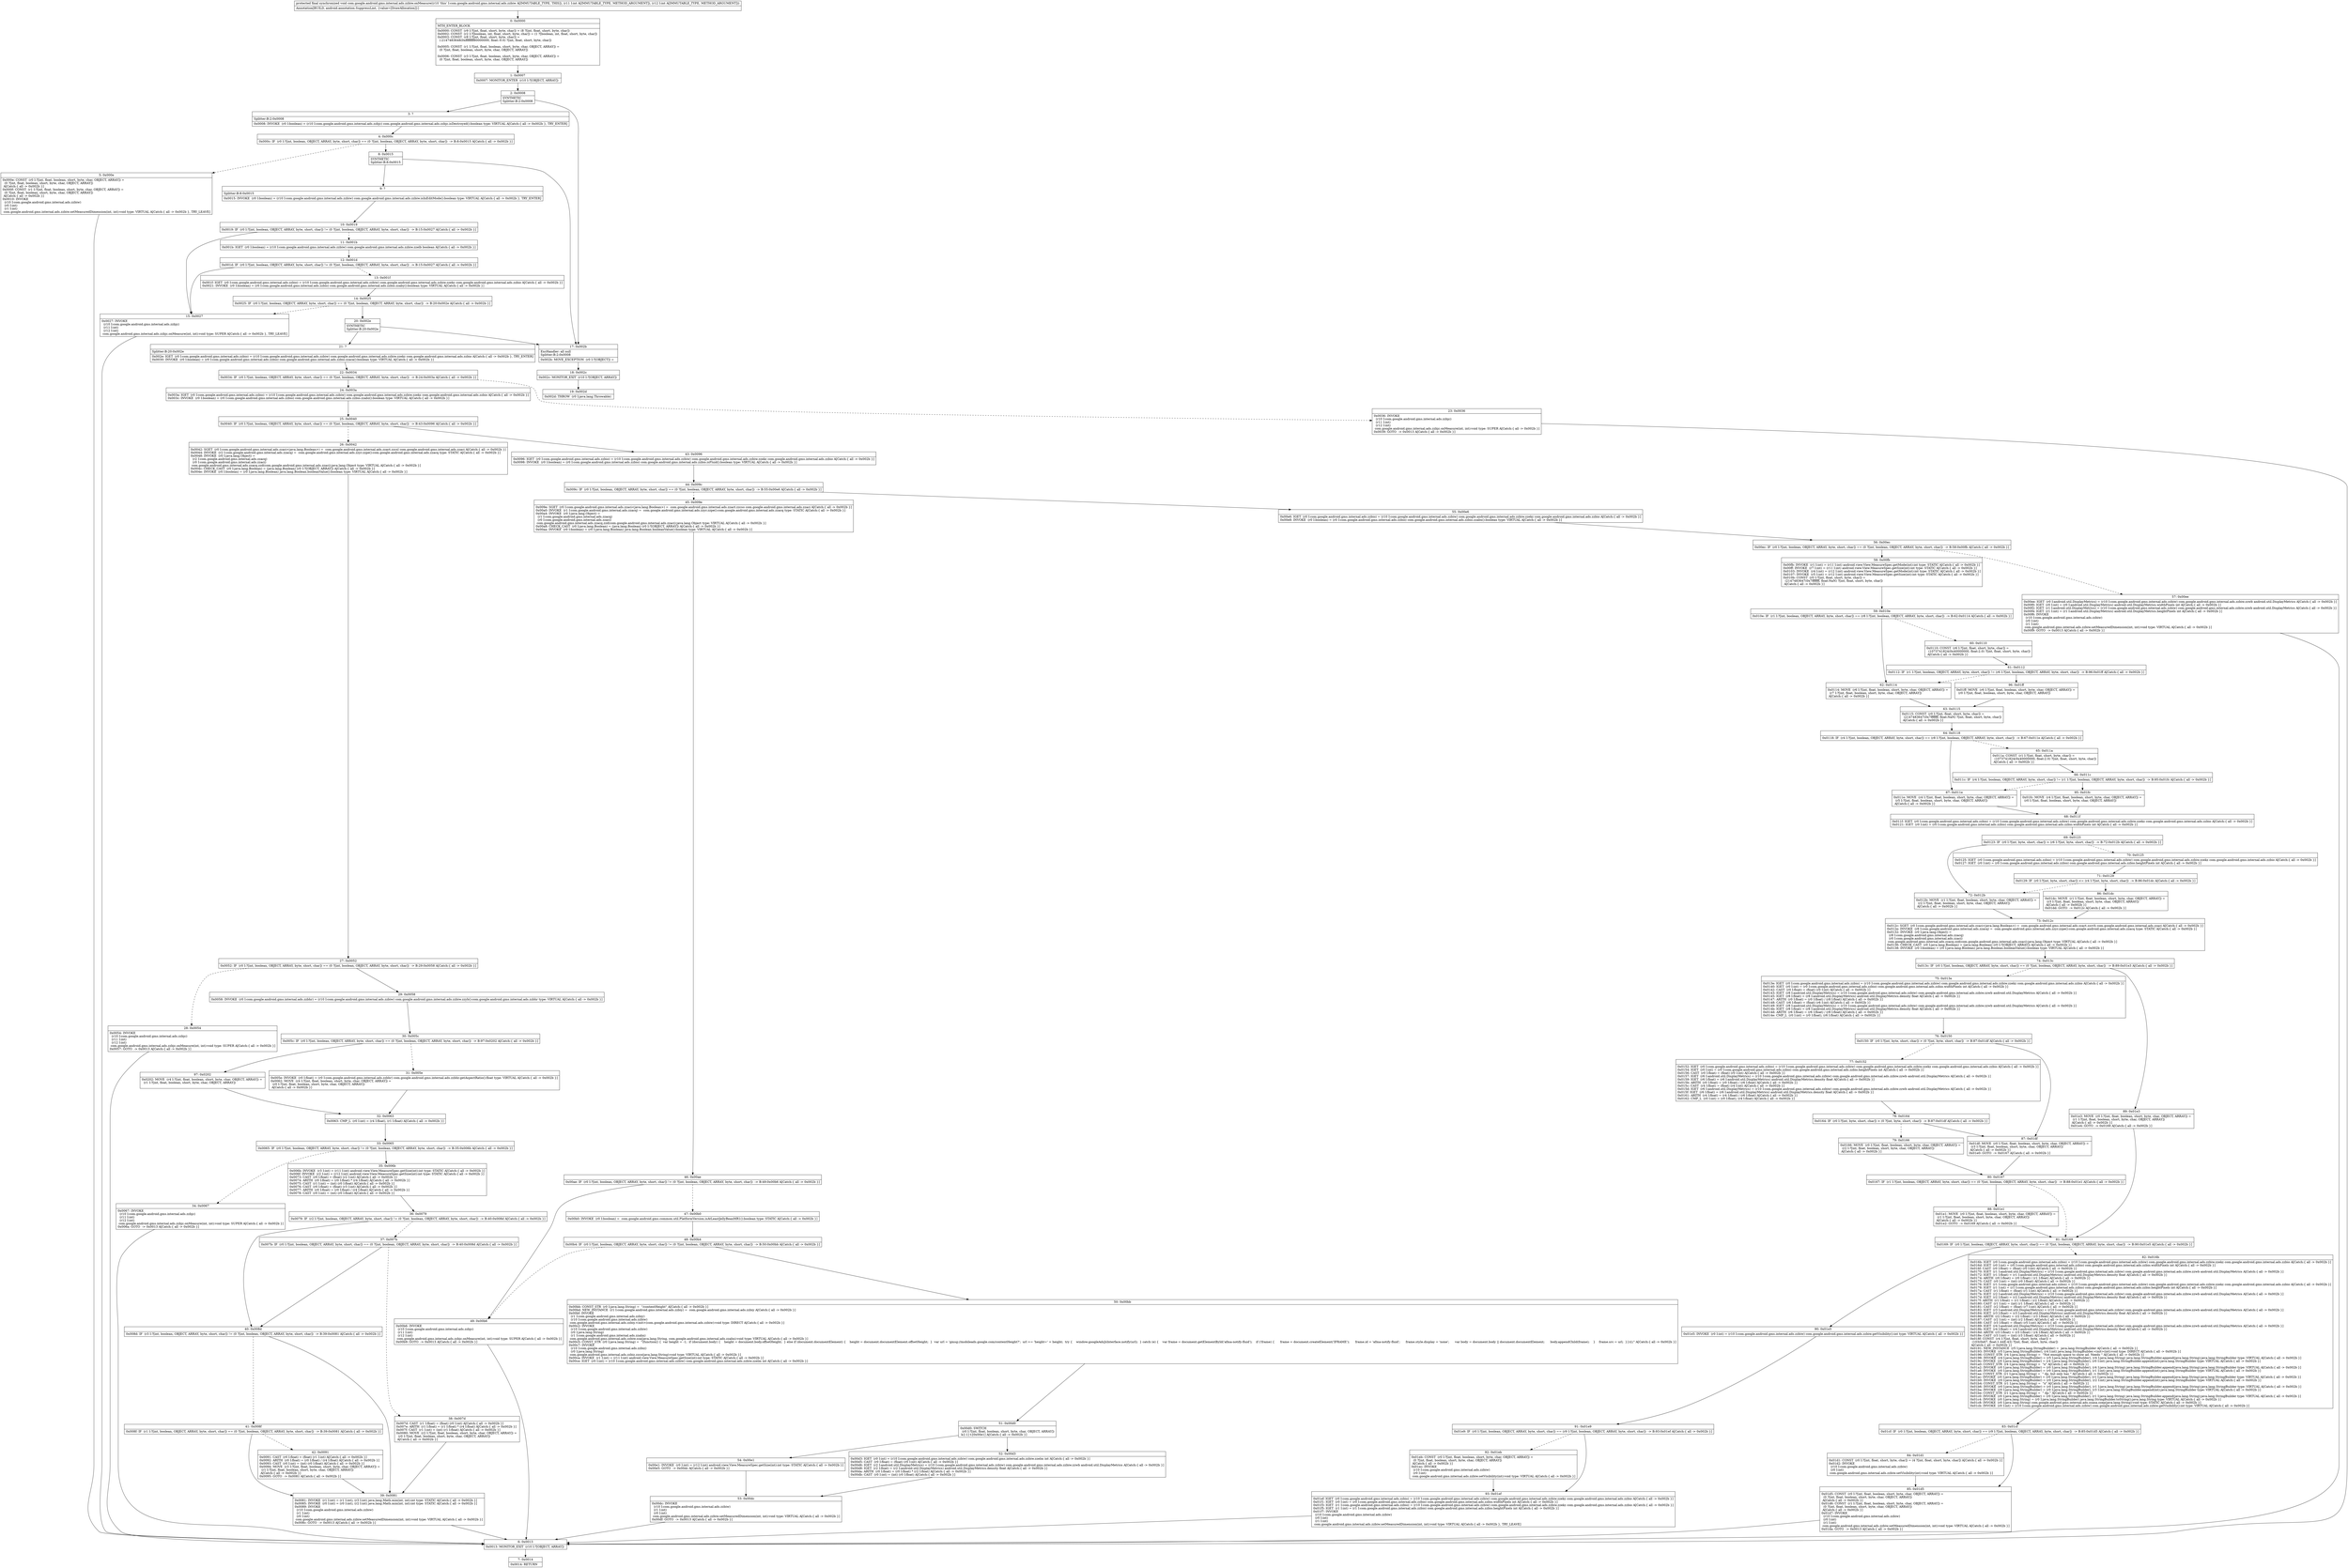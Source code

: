 digraph "CFG forcom.google.android.gms.internal.ads.zzbiw.onMeasure(II)V" {
Node_0 [shape=record,label="{0\:\ 0x0000|MTH_ENTER_BLOCK\l|0x0000: CONST  (r9 I:?[int, float, short, byte, char]) = (8 ?[int, float, short, byte, char]) \l0x0002: CONST  (r2 I:?[boolean, int, float, short, byte, char]) = (1 ?[boolean, int, float, short, byte, char]) \l0x0003: CONST  (r8 I:?[int, float, short, byte, char]) = \l  (\-2147483648(0xffffffff80000000, float:\-0.0) ?[int, float, short, byte, char])\l \l0x0005: CONST  (r1 I:?[int, float, boolean, short, byte, char, OBJECT, ARRAY]) = \l  (0 ?[int, float, boolean, short, byte, char, OBJECT, ARRAY])\l \l0x0006: CONST  (r3 I:?[int, float, boolean, short, byte, char, OBJECT, ARRAY]) = \l  (0 ?[int, float, boolean, short, byte, char, OBJECT, ARRAY])\l \l}"];
Node_1 [shape=record,label="{1\:\ 0x0007|0x0007: MONITOR_ENTER  (r10 I:?[OBJECT, ARRAY]) \l}"];
Node_2 [shape=record,label="{2\:\ 0x0008|SYNTHETIC\lSplitter:B:2:0x0008\l}"];
Node_3 [shape=record,label="{3\:\ ?|Splitter:B:2:0x0008\l|0x0008: INVOKE  (r0 I:boolean) = (r10 I:com.google.android.gms.internal.ads.zzbjc) com.google.android.gms.internal.ads.zzbjc.isDestroyed():boolean type: VIRTUAL A[Catch:\{ all \-\> 0x002b \}, TRY_ENTER]\l}"];
Node_4 [shape=record,label="{4\:\ 0x000c|0x000c: IF  (r0 I:?[int, boolean, OBJECT, ARRAY, byte, short, char]) == (0 ?[int, boolean, OBJECT, ARRAY, byte, short, char])  \-\> B:8:0x0015 A[Catch:\{ all \-\> 0x002b \}]\l}"];
Node_5 [shape=record,label="{5\:\ 0x000e|0x000e: CONST  (r0 I:?[int, float, boolean, short, byte, char, OBJECT, ARRAY]) = \l  (0 ?[int, float, boolean, short, byte, char, OBJECT, ARRAY])\l A[Catch:\{ all \-\> 0x002b \}]\l0x000f: CONST  (r1 I:?[int, float, boolean, short, byte, char, OBJECT, ARRAY]) = \l  (0 ?[int, float, boolean, short, byte, char, OBJECT, ARRAY])\l A[Catch:\{ all \-\> 0x002b \}]\l0x0010: INVOKE  \l  (r10 I:com.google.android.gms.internal.ads.zzbiw)\l  (r0 I:int)\l  (r1 I:int)\l com.google.android.gms.internal.ads.zzbiw.setMeasuredDimension(int, int):void type: VIRTUAL A[Catch:\{ all \-\> 0x002b \}, TRY_LEAVE]\l}"];
Node_6 [shape=record,label="{6\:\ 0x0013|0x0013: MONITOR_EXIT  (r10 I:?[OBJECT, ARRAY]) \l}"];
Node_7 [shape=record,label="{7\:\ 0x0014|0x0014: RETURN   \l}"];
Node_8 [shape=record,label="{8\:\ 0x0015|SYNTHETIC\lSplitter:B:8:0x0015\l}"];
Node_9 [shape=record,label="{9\:\ ?|Splitter:B:8:0x0015\l|0x0015: INVOKE  (r0 I:boolean) = (r10 I:com.google.android.gms.internal.ads.zzbiw) com.google.android.gms.internal.ads.zzbiw.isInEditMode():boolean type: VIRTUAL A[Catch:\{ all \-\> 0x002b \}, TRY_ENTER]\l}"];
Node_10 [shape=record,label="{10\:\ 0x0019|0x0019: IF  (r0 I:?[int, boolean, OBJECT, ARRAY, byte, short, char]) != (0 ?[int, boolean, OBJECT, ARRAY, byte, short, char])  \-\> B:15:0x0027 A[Catch:\{ all \-\> 0x002b \}]\l}"];
Node_11 [shape=record,label="{11\:\ 0x001b|0x001b: IGET  (r0 I:boolean) = (r10 I:com.google.android.gms.internal.ads.zzbiw) com.google.android.gms.internal.ads.zzbiw.zzelb boolean A[Catch:\{ all \-\> 0x002b \}]\l}"];
Node_12 [shape=record,label="{12\:\ 0x001d|0x001d: IF  (r0 I:?[int, boolean, OBJECT, ARRAY, byte, short, char]) != (0 ?[int, boolean, OBJECT, ARRAY, byte, short, char])  \-\> B:15:0x0027 A[Catch:\{ all \-\> 0x002b \}]\l}"];
Node_13 [shape=record,label="{13\:\ 0x001f|0x001f: IGET  (r0 I:com.google.android.gms.internal.ads.zzbio) = (r10 I:com.google.android.gms.internal.ads.zzbiw) com.google.android.gms.internal.ads.zzbiw.zzekz com.google.android.gms.internal.ads.zzbio A[Catch:\{ all \-\> 0x002b \}]\l0x0021: INVOKE  (r0 I:boolean) = (r0 I:com.google.android.gms.internal.ads.zzbio) com.google.android.gms.internal.ads.zzbio.zzaby():boolean type: VIRTUAL A[Catch:\{ all \-\> 0x002b \}]\l}"];
Node_14 [shape=record,label="{14\:\ 0x0025|0x0025: IF  (r0 I:?[int, boolean, OBJECT, ARRAY, byte, short, char]) == (0 ?[int, boolean, OBJECT, ARRAY, byte, short, char])  \-\> B:20:0x002e A[Catch:\{ all \-\> 0x002b \}]\l}"];
Node_15 [shape=record,label="{15\:\ 0x0027|0x0027: INVOKE  \l  (r10 I:com.google.android.gms.internal.ads.zzbjc)\l  (r11 I:int)\l  (r12 I:int)\l com.google.android.gms.internal.ads.zzbjc.onMeasure(int, int):void type: SUPER A[Catch:\{ all \-\> 0x002b \}, TRY_LEAVE]\l}"];
Node_17 [shape=record,label="{17\:\ 0x002b|ExcHandler: all null\lSplitter:B:2:0x0008\l|0x002b: MOVE_EXCEPTION  (r0 I:?[OBJECT]) =  \l}"];
Node_18 [shape=record,label="{18\:\ 0x002c|0x002c: MONITOR_EXIT  (r10 I:?[OBJECT, ARRAY]) \l}"];
Node_19 [shape=record,label="{19\:\ 0x002d|0x002d: THROW  (r0 I:java.lang.Throwable) \l}"];
Node_20 [shape=record,label="{20\:\ 0x002e|SYNTHETIC\lSplitter:B:20:0x002e\l}"];
Node_21 [shape=record,label="{21\:\ ?|Splitter:B:20:0x002e\l|0x002e: IGET  (r0 I:com.google.android.gms.internal.ads.zzbio) = (r10 I:com.google.android.gms.internal.ads.zzbiw) com.google.android.gms.internal.ads.zzbiw.zzekz com.google.android.gms.internal.ads.zzbio A[Catch:\{ all \-\> 0x002b \}, TRY_ENTER]\l0x0030: INVOKE  (r0 I:boolean) = (r0 I:com.google.android.gms.internal.ads.zzbio) com.google.android.gms.internal.ads.zzbio.zzaca():boolean type: VIRTUAL A[Catch:\{ all \-\> 0x002b \}]\l}"];
Node_22 [shape=record,label="{22\:\ 0x0034|0x0034: IF  (r0 I:?[int, boolean, OBJECT, ARRAY, byte, short, char]) == (0 ?[int, boolean, OBJECT, ARRAY, byte, short, char])  \-\> B:24:0x003a A[Catch:\{ all \-\> 0x002b \}]\l}"];
Node_23 [shape=record,label="{23\:\ 0x0036|0x0036: INVOKE  \l  (r10 I:com.google.android.gms.internal.ads.zzbjc)\l  (r11 I:int)\l  (r12 I:int)\l com.google.android.gms.internal.ads.zzbjc.onMeasure(int, int):void type: SUPER A[Catch:\{ all \-\> 0x002b \}]\l0x0039: GOTO  \-\> 0x0013 A[Catch:\{ all \-\> 0x002b \}]\l}"];
Node_24 [shape=record,label="{24\:\ 0x003a|0x003a: IGET  (r0 I:com.google.android.gms.internal.ads.zzbio) = (r10 I:com.google.android.gms.internal.ads.zzbiw) com.google.android.gms.internal.ads.zzbiw.zzekz com.google.android.gms.internal.ads.zzbio A[Catch:\{ all \-\> 0x002b \}]\l0x003c: INVOKE  (r0 I:boolean) = (r0 I:com.google.android.gms.internal.ads.zzbio) com.google.android.gms.internal.ads.zzbio.zzabz():boolean type: VIRTUAL A[Catch:\{ all \-\> 0x002b \}]\l}"];
Node_25 [shape=record,label="{25\:\ 0x0040|0x0040: IF  (r0 I:?[int, boolean, OBJECT, ARRAY, byte, short, char]) == (0 ?[int, boolean, OBJECT, ARRAY, byte, short, char])  \-\> B:43:0x0096 A[Catch:\{ all \-\> 0x002b \}]\l}"];
Node_26 [shape=record,label="{26\:\ 0x0042|0x0042: SGET  (r0 I:com.google.android.gms.internal.ads.zzaci\<java.lang.Boolean\>) =  com.google.android.gms.internal.ads.zzact.zzcsl com.google.android.gms.internal.ads.zzaci A[Catch:\{ all \-\> 0x002b \}]\l0x0044: INVOKE  (r2 I:com.google.android.gms.internal.ads.zzacq) =  com.google.android.gms.internal.ads.zzyr.zzpe():com.google.android.gms.internal.ads.zzacq type: STATIC A[Catch:\{ all \-\> 0x002b \}]\l0x0048: INVOKE  (r0 I:java.lang.Object) = \l  (r2 I:com.google.android.gms.internal.ads.zzacq)\l  (r0 I:com.google.android.gms.internal.ads.zzaci)\l com.google.android.gms.internal.ads.zzacq.zzd(com.google.android.gms.internal.ads.zzaci):java.lang.Object type: VIRTUAL A[Catch:\{ all \-\> 0x002b \}]\l0x004c: CHECK_CAST  (r0 I:java.lang.Boolean) = (java.lang.Boolean) (r0 I:?[OBJECT, ARRAY]) A[Catch:\{ all \-\> 0x002b \}]\l0x004e: INVOKE  (r0 I:boolean) = (r0 I:java.lang.Boolean) java.lang.Boolean.booleanValue():boolean type: VIRTUAL A[Catch:\{ all \-\> 0x002b \}]\l}"];
Node_27 [shape=record,label="{27\:\ 0x0052|0x0052: IF  (r0 I:?[int, boolean, OBJECT, ARRAY, byte, short, char]) == (0 ?[int, boolean, OBJECT, ARRAY, byte, short, char])  \-\> B:29:0x0058 A[Catch:\{ all \-\> 0x002b \}]\l}"];
Node_28 [shape=record,label="{28\:\ 0x0054|0x0054: INVOKE  \l  (r10 I:com.google.android.gms.internal.ads.zzbjc)\l  (r11 I:int)\l  (r12 I:int)\l com.google.android.gms.internal.ads.zzbjc.onMeasure(int, int):void type: SUPER A[Catch:\{ all \-\> 0x002b \}]\l0x0057: GOTO  \-\> 0x0013 A[Catch:\{ all \-\> 0x002b \}]\l}"];
Node_29 [shape=record,label="{29\:\ 0x0058|0x0058: INVOKE  (r0 I:com.google.android.gms.internal.ads.zzbhr) = (r10 I:com.google.android.gms.internal.ads.zzbiw) com.google.android.gms.internal.ads.zzbiw.zzyb():com.google.android.gms.internal.ads.zzbhr type: VIRTUAL A[Catch:\{ all \-\> 0x002b \}]\l}"];
Node_30 [shape=record,label="{30\:\ 0x005c|0x005c: IF  (r0 I:?[int, boolean, OBJECT, ARRAY, byte, short, char]) == (0 ?[int, boolean, OBJECT, ARRAY, byte, short, char])  \-\> B:97:0x0202 A[Catch:\{ all \-\> 0x002b \}]\l}"];
Node_31 [shape=record,label="{31\:\ 0x005e|0x005e: INVOKE  (r0 I:float) = (r0 I:com.google.android.gms.internal.ads.zzbhr) com.google.android.gms.internal.ads.zzbhr.getAspectRatio():float type: VIRTUAL A[Catch:\{ all \-\> 0x002b \}]\l0x0062: MOVE  (r4 I:?[int, float, boolean, short, byte, char, OBJECT, ARRAY]) = \l  (r0 I:?[int, float, boolean, short, byte, char, OBJECT, ARRAY])\l A[Catch:\{ all \-\> 0x002b \}]\l}"];
Node_32 [shape=record,label="{32\:\ 0x0063|0x0063: CMP_L  (r0 I:int) = (r4 I:float), (r1 I:float) A[Catch:\{ all \-\> 0x002b \}]\l}"];
Node_33 [shape=record,label="{33\:\ 0x0065|0x0065: IF  (r0 I:?[int, boolean, OBJECT, ARRAY, byte, short, char]) != (0 ?[int, boolean, OBJECT, ARRAY, byte, short, char])  \-\> B:35:0x006b A[Catch:\{ all \-\> 0x002b \}]\l}"];
Node_34 [shape=record,label="{34\:\ 0x0067|0x0067: INVOKE  \l  (r10 I:com.google.android.gms.internal.ads.zzbjc)\l  (r11 I:int)\l  (r12 I:int)\l com.google.android.gms.internal.ads.zzbjc.onMeasure(int, int):void type: SUPER A[Catch:\{ all \-\> 0x002b \}]\l0x006a: GOTO  \-\> 0x0013 A[Catch:\{ all \-\> 0x002b \}]\l}"];
Node_35 [shape=record,label="{35\:\ 0x006b|0x006b: INVOKE  (r3 I:int) = (r11 I:int) android.view.View.MeasureSpec.getSize(int):int type: STATIC A[Catch:\{ all \-\> 0x002b \}]\l0x006f: INVOKE  (r2 I:int) = (r12 I:int) android.view.View.MeasureSpec.getSize(int):int type: STATIC A[Catch:\{ all \-\> 0x002b \}]\l0x0073: CAST  (r0 I:float) = (float) (r2 I:int) A[Catch:\{ all \-\> 0x002b \}]\l0x0074: ARITH  (r0 I:float) = (r0 I:float) * (r4 I:float) A[Catch:\{ all \-\> 0x002b \}]\l0x0075: CAST  (r1 I:int) = (int) (r0 I:float) A[Catch:\{ all \-\> 0x002b \}]\l0x0076: CAST  (r0 I:float) = (float) (r3 I:int) A[Catch:\{ all \-\> 0x002b \}]\l0x0077: ARITH  (r0 I:float) = (r0 I:float) \/ (r4 I:float) A[Catch:\{ all \-\> 0x002b \}]\l0x0078: CAST  (r0 I:int) = (int) (r0 I:float) A[Catch:\{ all \-\> 0x002b \}]\l}"];
Node_36 [shape=record,label="{36\:\ 0x0079|0x0079: IF  (r2 I:?[int, boolean, OBJECT, ARRAY, byte, short, char]) != (0 ?[int, boolean, OBJECT, ARRAY, byte, short, char])  \-\> B:40:0x008d A[Catch:\{ all \-\> 0x002b \}]\l}"];
Node_37 [shape=record,label="{37\:\ 0x007b|0x007b: IF  (r0 I:?[int, boolean, OBJECT, ARRAY, byte, short, char]) == (0 ?[int, boolean, OBJECT, ARRAY, byte, short, char])  \-\> B:40:0x008d A[Catch:\{ all \-\> 0x002b \}]\l}"];
Node_38 [shape=record,label="{38\:\ 0x007d|0x007d: CAST  (r1 I:float) = (float) (r0 I:int) A[Catch:\{ all \-\> 0x002b \}]\l0x007e: ARITH  (r1 I:float) = (r1 I:float) * (r4 I:float) A[Catch:\{ all \-\> 0x002b \}]\l0x007f: CAST  (r1 I:int) = (int) (r1 I:float) A[Catch:\{ all \-\> 0x002b \}]\l0x0080: MOVE  (r2 I:?[int, float, boolean, short, byte, char, OBJECT, ARRAY]) = \l  (r0 I:?[int, float, boolean, short, byte, char, OBJECT, ARRAY])\l A[Catch:\{ all \-\> 0x002b \}]\l}"];
Node_39 [shape=record,label="{39\:\ 0x0081|0x0081: INVOKE  (r1 I:int) = (r1 I:int), (r3 I:int) java.lang.Math.min(int, int):int type: STATIC A[Catch:\{ all \-\> 0x002b \}]\l0x0085: INVOKE  (r0 I:int) = (r0 I:int), (r2 I:int) java.lang.Math.min(int, int):int type: STATIC A[Catch:\{ all \-\> 0x002b \}]\l0x0089: INVOKE  \l  (r10 I:com.google.android.gms.internal.ads.zzbiw)\l  (r1 I:int)\l  (r0 I:int)\l com.google.android.gms.internal.ads.zzbiw.setMeasuredDimension(int, int):void type: VIRTUAL A[Catch:\{ all \-\> 0x002b \}]\l0x008c: GOTO  \-\> 0x0013 A[Catch:\{ all \-\> 0x002b \}]\l}"];
Node_40 [shape=record,label="{40\:\ 0x008d|0x008d: IF  (r3 I:?[int, boolean, OBJECT, ARRAY, byte, short, char]) != (0 ?[int, boolean, OBJECT, ARRAY, byte, short, char])  \-\> B:39:0x0081 A[Catch:\{ all \-\> 0x002b \}]\l}"];
Node_41 [shape=record,label="{41\:\ 0x008f|0x008f: IF  (r1 I:?[int, boolean, OBJECT, ARRAY, byte, short, char]) == (0 ?[int, boolean, OBJECT, ARRAY, byte, short, char])  \-\> B:39:0x0081 A[Catch:\{ all \-\> 0x002b \}]\l}"];
Node_42 [shape=record,label="{42\:\ 0x0091|0x0091: CAST  (r0 I:float) = (float) (r1 I:int) A[Catch:\{ all \-\> 0x002b \}]\l0x0092: ARITH  (r0 I:float) = (r0 I:float) \/ (r4 I:float) A[Catch:\{ all \-\> 0x002b \}]\l0x0093: CAST  (r0 I:int) = (int) (r0 I:float) A[Catch:\{ all \-\> 0x002b \}]\l0x0094: MOVE  (r3 I:?[int, float, boolean, short, byte, char, OBJECT, ARRAY]) = \l  (r1 I:?[int, float, boolean, short, byte, char, OBJECT, ARRAY])\l A[Catch:\{ all \-\> 0x002b \}]\l0x0095: GOTO  \-\> 0x0081 A[Catch:\{ all \-\> 0x002b \}]\l}"];
Node_43 [shape=record,label="{43\:\ 0x0096|0x0096: IGET  (r0 I:com.google.android.gms.internal.ads.zzbio) = (r10 I:com.google.android.gms.internal.ads.zzbiw) com.google.android.gms.internal.ads.zzbiw.zzekz com.google.android.gms.internal.ads.zzbio A[Catch:\{ all \-\> 0x002b \}]\l0x0098: INVOKE  (r0 I:boolean) = (r0 I:com.google.android.gms.internal.ads.zzbio) com.google.android.gms.internal.ads.zzbio.isFluid():boolean type: VIRTUAL A[Catch:\{ all \-\> 0x002b \}]\l}"];
Node_44 [shape=record,label="{44\:\ 0x009c|0x009c: IF  (r0 I:?[int, boolean, OBJECT, ARRAY, byte, short, char]) == (0 ?[int, boolean, OBJECT, ARRAY, byte, short, char])  \-\> B:55:0x00e6 A[Catch:\{ all \-\> 0x002b \}]\l}"];
Node_45 [shape=record,label="{45\:\ 0x009e|0x009e: SGET  (r0 I:com.google.android.gms.internal.ads.zzaci\<java.lang.Boolean\>) =  com.google.android.gms.internal.ads.zzact.zzcso com.google.android.gms.internal.ads.zzaci A[Catch:\{ all \-\> 0x002b \}]\l0x00a0: INVOKE  (r1 I:com.google.android.gms.internal.ads.zzacq) =  com.google.android.gms.internal.ads.zzyr.zzpe():com.google.android.gms.internal.ads.zzacq type: STATIC A[Catch:\{ all \-\> 0x002b \}]\l0x00a4: INVOKE  (r0 I:java.lang.Object) = \l  (r1 I:com.google.android.gms.internal.ads.zzacq)\l  (r0 I:com.google.android.gms.internal.ads.zzaci)\l com.google.android.gms.internal.ads.zzacq.zzd(com.google.android.gms.internal.ads.zzaci):java.lang.Object type: VIRTUAL A[Catch:\{ all \-\> 0x002b \}]\l0x00a8: CHECK_CAST  (r0 I:java.lang.Boolean) = (java.lang.Boolean) (r0 I:?[OBJECT, ARRAY]) A[Catch:\{ all \-\> 0x002b \}]\l0x00aa: INVOKE  (r0 I:boolean) = (r0 I:java.lang.Boolean) java.lang.Boolean.booleanValue():boolean type: VIRTUAL A[Catch:\{ all \-\> 0x002b \}]\l}"];
Node_46 [shape=record,label="{46\:\ 0x00ae|0x00ae: IF  (r0 I:?[int, boolean, OBJECT, ARRAY, byte, short, char]) != (0 ?[int, boolean, OBJECT, ARRAY, byte, short, char])  \-\> B:49:0x00b6 A[Catch:\{ all \-\> 0x002b \}]\l}"];
Node_47 [shape=record,label="{47\:\ 0x00b0|0x00b0: INVOKE  (r0 I:boolean) =  com.google.android.gms.common.util.PlatformVersion.isAtLeastJellyBeanMR1():boolean type: STATIC A[Catch:\{ all \-\> 0x002b \}]\l}"];
Node_48 [shape=record,label="{48\:\ 0x00b4|0x00b4: IF  (r0 I:?[int, boolean, OBJECT, ARRAY, byte, short, char]) != (0 ?[int, boolean, OBJECT, ARRAY, byte, short, char])  \-\> B:50:0x00bb A[Catch:\{ all \-\> 0x002b \}]\l}"];
Node_49 [shape=record,label="{49\:\ 0x00b6|0x00b6: INVOKE  \l  (r10 I:com.google.android.gms.internal.ads.zzbjc)\l  (r11 I:int)\l  (r12 I:int)\l com.google.android.gms.internal.ads.zzbjc.onMeasure(int, int):void type: SUPER A[Catch:\{ all \-\> 0x002b \}]\l0x00b9: GOTO  \-\> 0x0013 A[Catch:\{ all \-\> 0x002b \}]\l}"];
Node_50 [shape=record,label="{50\:\ 0x00bb|0x00bb: CONST_STR  (r0 I:java.lang.String) =  \"\/contentHeight\" A[Catch:\{ all \-\> 0x002b \}]\l0x00bd: NEW_INSTANCE  (r1 I:com.google.android.gms.internal.ads.zzbiy) =  com.google.android.gms.internal.ads.zzbiy A[Catch:\{ all \-\> 0x002b \}]\l0x00bf: INVOKE  \l  (r1 I:com.google.android.gms.internal.ads.zzbiy)\l  (r10 I:com.google.android.gms.internal.ads.zzbiw)\l com.google.android.gms.internal.ads.zzbiy.\<init\>(com.google.android.gms.internal.ads.zzbiw):void type: DIRECT A[Catch:\{ all \-\> 0x002b \}]\l0x00c2: INVOKE  \l  (r10 I:com.google.android.gms.internal.ads.zzbiw)\l  (r0 I:java.lang.String)\l  (r1 I:com.google.android.gms.internal.ads.zzahn)\l com.google.android.gms.internal.ads.zzbiw.zza(java.lang.String, com.google.android.gms.internal.ads.zzahn):void type: VIRTUAL A[Catch:\{ all \-\> 0x002b \}]\l0x00c5: CONST_STR  (r0 I:java.lang.String) =  \"(function() \{  var height = \-1;  if (document.body) \{    height = document.body.offsetHeight;  \} else if (document.documentElement) \{    height = document.documentElement.offsetHeight;  \}  var url = 'gmsg:\/\/mobileads.google.com\/contentHeight?';  url += 'height=' + height;  try \{    window.googleAdsJsInterface.notify(url);  \} catch (e) \{    var frame = document.getElementById('afma\-notify\-fluid');    if (!frame) \{      frame = document.createElement('IFRAME');      frame.id = 'afma\-notify\-fluid';      frame.style.display = 'none';      var body = document.body \|\| document.documentElement;      body.appendChild(frame);    \}    frame.src = url;  \}\})();\" A[Catch:\{ all \-\> 0x002b \}]\l0x00c7: INVOKE  \l  (r10 I:com.google.android.gms.internal.ads.zzbiz)\l  (r0 I:java.lang.String)\l com.google.android.gms.internal.ads.zzbiz.zzco(java.lang.String):void type: VIRTUAL A[Catch:\{ all \-\> 0x002b \}]\l0x00ca: INVOKE  (r1 I:int) = (r11 I:int) android.view.View.MeasureSpec.getSize(int):int type: STATIC A[Catch:\{ all \-\> 0x002b \}]\l0x00ce: IGET  (r0 I:int) = (r10 I:com.google.android.gms.internal.ads.zzbiw) com.google.android.gms.internal.ads.zzbiw.zzelm int A[Catch:\{ all \-\> 0x002b \}]\l}"];
Node_51 [shape=record,label="{51\:\ 0x00d0|0x00d0: SWITCH  \l  (r0 I:?[int, float, boolean, short, byte, char, OBJECT, ARRAY])\l k:[\-1] t:[0x00e1] A[Catch:\{ all \-\> 0x002b \}]\l}"];
Node_52 [shape=record,label="{52\:\ 0x00d3|0x00d3: IGET  (r0 I:int) = (r10 I:com.google.android.gms.internal.ads.zzbiw) com.google.android.gms.internal.ads.zzbiw.zzelm int A[Catch:\{ all \-\> 0x002b \}]\l0x00d5: CAST  (r0 I:float) = (float) (r0 I:int) A[Catch:\{ all \-\> 0x002b \}]\l0x00d6: IGET  (r2 I:android.util.DisplayMetrics) = (r10 I:com.google.android.gms.internal.ads.zzbiw) com.google.android.gms.internal.ads.zzbiw.zzwb android.util.DisplayMetrics A[Catch:\{ all \-\> 0x002b \}]\l0x00d8: IGET  (r2 I:float) = (r2 I:android.util.DisplayMetrics) android.util.DisplayMetrics.density float A[Catch:\{ all \-\> 0x002b \}]\l0x00da: ARITH  (r0 I:float) = (r0 I:float) * (r2 I:float) A[Catch:\{ all \-\> 0x002b \}]\l0x00db: CAST  (r0 I:int) = (int) (r0 I:float) A[Catch:\{ all \-\> 0x002b \}]\l}"];
Node_53 [shape=record,label="{53\:\ 0x00dc|0x00dc: INVOKE  \l  (r10 I:com.google.android.gms.internal.ads.zzbiw)\l  (r1 I:int)\l  (r0 I:int)\l com.google.android.gms.internal.ads.zzbiw.setMeasuredDimension(int, int):void type: VIRTUAL A[Catch:\{ all \-\> 0x002b \}]\l0x00df: GOTO  \-\> 0x0013 A[Catch:\{ all \-\> 0x002b \}]\l}"];
Node_54 [shape=record,label="{54\:\ 0x00e1|0x00e1: INVOKE  (r0 I:int) = (r12 I:int) android.view.View.MeasureSpec.getSize(int):int type: STATIC A[Catch:\{ all \-\> 0x002b \}]\l0x00e5: GOTO  \-\> 0x00dc A[Catch:\{ all \-\> 0x002b \}]\l}"];
Node_55 [shape=record,label="{55\:\ 0x00e6|0x00e6: IGET  (r0 I:com.google.android.gms.internal.ads.zzbio) = (r10 I:com.google.android.gms.internal.ads.zzbiw) com.google.android.gms.internal.ads.zzbiw.zzekz com.google.android.gms.internal.ads.zzbio A[Catch:\{ all \-\> 0x002b \}]\l0x00e8: INVOKE  (r0 I:boolean) = (r0 I:com.google.android.gms.internal.ads.zzbio) com.google.android.gms.internal.ads.zzbio.zzabx():boolean type: VIRTUAL A[Catch:\{ all \-\> 0x002b \}]\l}"];
Node_56 [shape=record,label="{56\:\ 0x00ec|0x00ec: IF  (r0 I:?[int, boolean, OBJECT, ARRAY, byte, short, char]) == (0 ?[int, boolean, OBJECT, ARRAY, byte, short, char])  \-\> B:58:0x00fb A[Catch:\{ all \-\> 0x002b \}]\l}"];
Node_57 [shape=record,label="{57\:\ 0x00ee|0x00ee: IGET  (r0 I:android.util.DisplayMetrics) = (r10 I:com.google.android.gms.internal.ads.zzbiw) com.google.android.gms.internal.ads.zzbiw.zzwb android.util.DisplayMetrics A[Catch:\{ all \-\> 0x002b \}]\l0x00f0: IGET  (r0 I:int) = (r0 I:android.util.DisplayMetrics) android.util.DisplayMetrics.widthPixels int A[Catch:\{ all \-\> 0x002b \}]\l0x00f2: IGET  (r1 I:android.util.DisplayMetrics) = (r10 I:com.google.android.gms.internal.ads.zzbiw) com.google.android.gms.internal.ads.zzbiw.zzwb android.util.DisplayMetrics A[Catch:\{ all \-\> 0x002b \}]\l0x00f4: IGET  (r1 I:int) = (r1 I:android.util.DisplayMetrics) android.util.DisplayMetrics.heightPixels int A[Catch:\{ all \-\> 0x002b \}]\l0x00f6: INVOKE  \l  (r10 I:com.google.android.gms.internal.ads.zzbiw)\l  (r0 I:int)\l  (r1 I:int)\l com.google.android.gms.internal.ads.zzbiw.setMeasuredDimension(int, int):void type: VIRTUAL A[Catch:\{ all \-\> 0x002b \}]\l0x00f9: GOTO  \-\> 0x0013 A[Catch:\{ all \-\> 0x002b \}]\l}"];
Node_58 [shape=record,label="{58\:\ 0x00fb|0x00fb: INVOKE  (r1 I:int) = (r11 I:int) android.view.View.MeasureSpec.getMode(int):int type: STATIC A[Catch:\{ all \-\> 0x002b \}]\l0x00ff: INVOKE  (r7 I:int) = (r11 I:int) android.view.View.MeasureSpec.getSize(int):int type: STATIC A[Catch:\{ all \-\> 0x002b \}]\l0x0103: INVOKE  (r4 I:int) = (r12 I:int) android.view.View.MeasureSpec.getMode(int):int type: STATIC A[Catch:\{ all \-\> 0x002b \}]\l0x0107: INVOKE  (r5 I:int) = (r12 I:int) android.view.View.MeasureSpec.getSize(int):int type: STATIC A[Catch:\{ all \-\> 0x002b \}]\l0x010b: CONST  (r0 I:?[int, float, short, byte, char]) = \l  (2147483647(0x7fffffff, float:NaN) ?[int, float, short, byte, char])\l A[Catch:\{ all \-\> 0x002b \}]\l}"];
Node_59 [shape=record,label="{59\:\ 0x010e|0x010e: IF  (r1 I:?[int, boolean, OBJECT, ARRAY, byte, short, char]) == (r8 I:?[int, boolean, OBJECT, ARRAY, byte, short, char])  \-\> B:62:0x0114 A[Catch:\{ all \-\> 0x002b \}]\l}"];
Node_60 [shape=record,label="{60\:\ 0x0110|0x0110: CONST  (r6 I:?[int, float, short, byte, char]) = \l  (1073741824(0x40000000, float:2.0) ?[int, float, short, byte, char])\l A[Catch:\{ all \-\> 0x002b \}]\l}"];
Node_61 [shape=record,label="{61\:\ 0x0112|0x0112: IF  (r1 I:?[int, boolean, OBJECT, ARRAY, byte, short, char]) != (r6 I:?[int, boolean, OBJECT, ARRAY, byte, short, char])  \-\> B:96:0x01ff A[Catch:\{ all \-\> 0x002b \}]\l}"];
Node_62 [shape=record,label="{62\:\ 0x0114|0x0114: MOVE  (r6 I:?[int, float, boolean, short, byte, char, OBJECT, ARRAY]) = \l  (r7 I:?[int, float, boolean, short, byte, char, OBJECT, ARRAY])\l A[Catch:\{ all \-\> 0x002b \}]\l}"];
Node_63 [shape=record,label="{63\:\ 0x0115|0x0115: CONST  (r0 I:?[int, float, short, byte, char]) = \l  (2147483647(0x7fffffff, float:NaN) ?[int, float, short, byte, char])\l A[Catch:\{ all \-\> 0x002b \}]\l}"];
Node_64 [shape=record,label="{64\:\ 0x0118|0x0118: IF  (r4 I:?[int, boolean, OBJECT, ARRAY, byte, short, char]) == (r8 I:?[int, boolean, OBJECT, ARRAY, byte, short, char])  \-\> B:67:0x011e A[Catch:\{ all \-\> 0x002b \}]\l}"];
Node_65 [shape=record,label="{65\:\ 0x011a|0x011a: CONST  (r1 I:?[int, float, short, byte, char]) = \l  (1073741824(0x40000000, float:2.0) ?[int, float, short, byte, char])\l A[Catch:\{ all \-\> 0x002b \}]\l}"];
Node_66 [shape=record,label="{66\:\ 0x011c|0x011c: IF  (r4 I:?[int, boolean, OBJECT, ARRAY, byte, short, char]) != (r1 I:?[int, boolean, OBJECT, ARRAY, byte, short, char])  \-\> B:95:0x01fc A[Catch:\{ all \-\> 0x002b \}]\l}"];
Node_67 [shape=record,label="{67\:\ 0x011e|0x011e: MOVE  (r4 I:?[int, float, boolean, short, byte, char, OBJECT, ARRAY]) = \l  (r5 I:?[int, float, boolean, short, byte, char, OBJECT, ARRAY])\l A[Catch:\{ all \-\> 0x002b \}]\l}"];
Node_68 [shape=record,label="{68\:\ 0x011f|0x011f: IGET  (r0 I:com.google.android.gms.internal.ads.zzbio) = (r10 I:com.google.android.gms.internal.ads.zzbiw) com.google.android.gms.internal.ads.zzbiw.zzekz com.google.android.gms.internal.ads.zzbio A[Catch:\{ all \-\> 0x002b \}]\l0x0121: IGET  (r0 I:int) = (r0 I:com.google.android.gms.internal.ads.zzbio) com.google.android.gms.internal.ads.zzbio.widthPixels int A[Catch:\{ all \-\> 0x002b \}]\l}"];
Node_69 [shape=record,label="{69\:\ 0x0123|0x0123: IF  (r0 I:?[int, byte, short, char]) \> (r6 I:?[int, byte, short, char])  \-\> B:72:0x012b A[Catch:\{ all \-\> 0x002b \}]\l}"];
Node_70 [shape=record,label="{70\:\ 0x0125|0x0125: IGET  (r0 I:com.google.android.gms.internal.ads.zzbio) = (r10 I:com.google.android.gms.internal.ads.zzbiw) com.google.android.gms.internal.ads.zzbiw.zzekz com.google.android.gms.internal.ads.zzbio A[Catch:\{ all \-\> 0x002b \}]\l0x0127: IGET  (r0 I:int) = (r0 I:com.google.android.gms.internal.ads.zzbio) com.google.android.gms.internal.ads.zzbio.heightPixels int A[Catch:\{ all \-\> 0x002b \}]\l}"];
Node_71 [shape=record,label="{71\:\ 0x0129|0x0129: IF  (r0 I:?[int, byte, short, char]) \<= (r4 I:?[int, byte, short, char])  \-\> B:86:0x01dc A[Catch:\{ all \-\> 0x002b \}]\l}"];
Node_72 [shape=record,label="{72\:\ 0x012b|0x012b: MOVE  (r1 I:?[int, float, boolean, short, byte, char, OBJECT, ARRAY]) = \l  (r2 I:?[int, float, boolean, short, byte, char, OBJECT, ARRAY])\l A[Catch:\{ all \-\> 0x002b \}]\l}"];
Node_73 [shape=record,label="{73\:\ 0x012c|0x012c: SGET  (r0 I:com.google.android.gms.internal.ads.zzaci\<java.lang.Boolean\>) =  com.google.android.gms.internal.ads.zzact.zzcvh com.google.android.gms.internal.ads.zzaci A[Catch:\{ all \-\> 0x002b \}]\l0x012e: INVOKE  (r8 I:com.google.android.gms.internal.ads.zzacq) =  com.google.android.gms.internal.ads.zzyr.zzpe():com.google.android.gms.internal.ads.zzacq type: STATIC A[Catch:\{ all \-\> 0x002b \}]\l0x0132: INVOKE  (r0 I:java.lang.Object) = \l  (r8 I:com.google.android.gms.internal.ads.zzacq)\l  (r0 I:com.google.android.gms.internal.ads.zzaci)\l com.google.android.gms.internal.ads.zzacq.zzd(com.google.android.gms.internal.ads.zzaci):java.lang.Object type: VIRTUAL A[Catch:\{ all \-\> 0x002b \}]\l0x0136: CHECK_CAST  (r0 I:java.lang.Boolean) = (java.lang.Boolean) (r0 I:?[OBJECT, ARRAY]) A[Catch:\{ all \-\> 0x002b \}]\l0x0138: INVOKE  (r0 I:boolean) = (r0 I:java.lang.Boolean) java.lang.Boolean.booleanValue():boolean type: VIRTUAL A[Catch:\{ all \-\> 0x002b \}]\l}"];
Node_74 [shape=record,label="{74\:\ 0x013c|0x013c: IF  (r0 I:?[int, boolean, OBJECT, ARRAY, byte, short, char]) == (0 ?[int, boolean, OBJECT, ARRAY, byte, short, char])  \-\> B:89:0x01e3 A[Catch:\{ all \-\> 0x002b \}]\l}"];
Node_75 [shape=record,label="{75\:\ 0x013e|0x013e: IGET  (r0 I:com.google.android.gms.internal.ads.zzbio) = (r10 I:com.google.android.gms.internal.ads.zzbiw) com.google.android.gms.internal.ads.zzbiw.zzekz com.google.android.gms.internal.ads.zzbio A[Catch:\{ all \-\> 0x002b \}]\l0x0140: IGET  (r0 I:int) = (r0 I:com.google.android.gms.internal.ads.zzbio) com.google.android.gms.internal.ads.zzbio.widthPixels int A[Catch:\{ all \-\> 0x002b \}]\l0x0142: CAST  (r0 I:float) = (float) (r0 I:int) A[Catch:\{ all \-\> 0x002b \}]\l0x0143: IGET  (r8 I:android.util.DisplayMetrics) = (r10 I:com.google.android.gms.internal.ads.zzbiw) com.google.android.gms.internal.ads.zzbiw.zzwb android.util.DisplayMetrics A[Catch:\{ all \-\> 0x002b \}]\l0x0145: IGET  (r8 I:float) = (r8 I:android.util.DisplayMetrics) android.util.DisplayMetrics.density float A[Catch:\{ all \-\> 0x002b \}]\l0x0147: ARITH  (r0 I:float) = (r0 I:float) \/ (r8 I:float) A[Catch:\{ all \-\> 0x002b \}]\l0x0148: CAST  (r6 I:float) = (float) (r6 I:int) A[Catch:\{ all \-\> 0x002b \}]\l0x0149: IGET  (r8 I:android.util.DisplayMetrics) = (r10 I:com.google.android.gms.internal.ads.zzbiw) com.google.android.gms.internal.ads.zzbiw.zzwb android.util.DisplayMetrics A[Catch:\{ all \-\> 0x002b \}]\l0x014b: IGET  (r8 I:float) = (r8 I:android.util.DisplayMetrics) android.util.DisplayMetrics.density float A[Catch:\{ all \-\> 0x002b \}]\l0x014d: ARITH  (r6 I:float) = (r6 I:float) \/ (r8 I:float) A[Catch:\{ all \-\> 0x002b \}]\l0x014e: CMP_L  (r0 I:int) = (r0 I:float), (r6 I:float) A[Catch:\{ all \-\> 0x002b \}]\l}"];
Node_76 [shape=record,label="{76\:\ 0x0150|0x0150: IF  (r0 I:?[int, byte, short, char]) \> (0 ?[int, byte, short, char])  \-\> B:87:0x01df A[Catch:\{ all \-\> 0x002b \}]\l}"];
Node_77 [shape=record,label="{77\:\ 0x0152|0x0152: IGET  (r0 I:com.google.android.gms.internal.ads.zzbio) = (r10 I:com.google.android.gms.internal.ads.zzbiw) com.google.android.gms.internal.ads.zzbiw.zzekz com.google.android.gms.internal.ads.zzbio A[Catch:\{ all \-\> 0x002b \}]\l0x0154: IGET  (r0 I:int) = (r0 I:com.google.android.gms.internal.ads.zzbio) com.google.android.gms.internal.ads.zzbio.heightPixels int A[Catch:\{ all \-\> 0x002b \}]\l0x0156: CAST  (r0 I:float) = (float) (r0 I:int) A[Catch:\{ all \-\> 0x002b \}]\l0x0157: IGET  (r6 I:android.util.DisplayMetrics) = (r10 I:com.google.android.gms.internal.ads.zzbiw) com.google.android.gms.internal.ads.zzbiw.zzwb android.util.DisplayMetrics A[Catch:\{ all \-\> 0x002b \}]\l0x0159: IGET  (r6 I:float) = (r6 I:android.util.DisplayMetrics) android.util.DisplayMetrics.density float A[Catch:\{ all \-\> 0x002b \}]\l0x015b: ARITH  (r0 I:float) = (r0 I:float) \/ (r6 I:float) A[Catch:\{ all \-\> 0x002b \}]\l0x015c: CAST  (r4 I:float) = (float) (r4 I:int) A[Catch:\{ all \-\> 0x002b \}]\l0x015d: IGET  (r6 I:android.util.DisplayMetrics) = (r10 I:com.google.android.gms.internal.ads.zzbiw) com.google.android.gms.internal.ads.zzbiw.zzwb android.util.DisplayMetrics A[Catch:\{ all \-\> 0x002b \}]\l0x015f: IGET  (r6 I:float) = (r6 I:android.util.DisplayMetrics) android.util.DisplayMetrics.density float A[Catch:\{ all \-\> 0x002b \}]\l0x0161: ARITH  (r4 I:float) = (r4 I:float) \/ (r6 I:float) A[Catch:\{ all \-\> 0x002b \}]\l0x0162: CMP_L  (r0 I:int) = (r0 I:float), (r4 I:float) A[Catch:\{ all \-\> 0x002b \}]\l}"];
Node_78 [shape=record,label="{78\:\ 0x0164|0x0164: IF  (r0 I:?[int, byte, short, char]) \> (0 ?[int, byte, short, char])  \-\> B:87:0x01df A[Catch:\{ all \-\> 0x002b \}]\l}"];
Node_79 [shape=record,label="{79\:\ 0x0166|0x0166: MOVE  (r0 I:?[int, float, boolean, short, byte, char, OBJECT, ARRAY]) = \l  (r2 I:?[int, float, boolean, short, byte, char, OBJECT, ARRAY])\l A[Catch:\{ all \-\> 0x002b \}]\l}"];
Node_80 [shape=record,label="{80\:\ 0x0167|0x0167: IF  (r1 I:?[int, boolean, OBJECT, ARRAY, byte, short, char]) == (0 ?[int, boolean, OBJECT, ARRAY, byte, short, char])  \-\> B:88:0x01e1 A[Catch:\{ all \-\> 0x002b \}]\l}"];
Node_81 [shape=record,label="{81\:\ 0x0169|0x0169: IF  (r0 I:?[int, boolean, OBJECT, ARRAY, byte, short, char]) == (0 ?[int, boolean, OBJECT, ARRAY, byte, short, char])  \-\> B:90:0x01e5 A[Catch:\{ all \-\> 0x002b \}]\l}"];
Node_82 [shape=record,label="{82\:\ 0x016b|0x016b: IGET  (r0 I:com.google.android.gms.internal.ads.zzbio) = (r10 I:com.google.android.gms.internal.ads.zzbiw) com.google.android.gms.internal.ads.zzbiw.zzekz com.google.android.gms.internal.ads.zzbio A[Catch:\{ all \-\> 0x002b \}]\l0x016d: IGET  (r0 I:int) = (r0 I:com.google.android.gms.internal.ads.zzbio) com.google.android.gms.internal.ads.zzbio.widthPixels int A[Catch:\{ all \-\> 0x002b \}]\l0x016f: CAST  (r0 I:float) = (float) (r0 I:int) A[Catch:\{ all \-\> 0x002b \}]\l0x0170: IGET  (r1 I:android.util.DisplayMetrics) = (r10 I:com.google.android.gms.internal.ads.zzbiw) com.google.android.gms.internal.ads.zzbiw.zzwb android.util.DisplayMetrics A[Catch:\{ all \-\> 0x002b \}]\l0x0172: IGET  (r1 I:float) = (r1 I:android.util.DisplayMetrics) android.util.DisplayMetrics.density float A[Catch:\{ all \-\> 0x002b \}]\l0x0174: ARITH  (r0 I:float) = (r0 I:float) \/ (r1 I:float) A[Catch:\{ all \-\> 0x002b \}]\l0x0175: CAST  (r0 I:int) = (int) (r0 I:float) A[Catch:\{ all \-\> 0x002b \}]\l0x0176: IGET  (r1 I:com.google.android.gms.internal.ads.zzbio) = (r10 I:com.google.android.gms.internal.ads.zzbiw) com.google.android.gms.internal.ads.zzbiw.zzekz com.google.android.gms.internal.ads.zzbio A[Catch:\{ all \-\> 0x002b \}]\l0x0178: IGET  (r1 I:int) = (r1 I:com.google.android.gms.internal.ads.zzbio) com.google.android.gms.internal.ads.zzbio.heightPixels int A[Catch:\{ all \-\> 0x002b \}]\l0x017a: CAST  (r1 I:float) = (float) (r1 I:int) A[Catch:\{ all \-\> 0x002b \}]\l0x017b: IGET  (r2 I:android.util.DisplayMetrics) = (r10 I:com.google.android.gms.internal.ads.zzbiw) com.google.android.gms.internal.ads.zzbiw.zzwb android.util.DisplayMetrics A[Catch:\{ all \-\> 0x002b \}]\l0x017d: IGET  (r2 I:float) = (r2 I:android.util.DisplayMetrics) android.util.DisplayMetrics.density float A[Catch:\{ all \-\> 0x002b \}]\l0x017f: ARITH  (r1 I:float) = (r1 I:float) \/ (r2 I:float) A[Catch:\{ all \-\> 0x002b \}]\l0x0180: CAST  (r1 I:int) = (int) (r1 I:float) A[Catch:\{ all \-\> 0x002b \}]\l0x0181: CAST  (r2 I:float) = (float) (r7 I:int) A[Catch:\{ all \-\> 0x002b \}]\l0x0182: IGET  (r3 I:android.util.DisplayMetrics) = (r10 I:com.google.android.gms.internal.ads.zzbiw) com.google.android.gms.internal.ads.zzbiw.zzwb android.util.DisplayMetrics A[Catch:\{ all \-\> 0x002b \}]\l0x0184: IGET  (r3 I:float) = (r3 I:android.util.DisplayMetrics) android.util.DisplayMetrics.density float A[Catch:\{ all \-\> 0x002b \}]\l0x0186: ARITH  (r2 I:float) = (r2 I:float) \/ (r3 I:float) A[Catch:\{ all \-\> 0x002b \}]\l0x0187: CAST  (r2 I:int) = (int) (r2 I:float) A[Catch:\{ all \-\> 0x002b \}]\l0x0188: CAST  (r3 I:float) = (float) (r5 I:int) A[Catch:\{ all \-\> 0x002b \}]\l0x0189: IGET  (r4 I:android.util.DisplayMetrics) = (r10 I:com.google.android.gms.internal.ads.zzbiw) com.google.android.gms.internal.ads.zzbiw.zzwb android.util.DisplayMetrics A[Catch:\{ all \-\> 0x002b \}]\l0x018b: IGET  (r4 I:float) = (r4 I:android.util.DisplayMetrics) android.util.DisplayMetrics.density float A[Catch:\{ all \-\> 0x002b \}]\l0x018d: ARITH  (r3 I:float) = (r3 I:float) \/ (r4 I:float) A[Catch:\{ all \-\> 0x002b \}]\l0x018e: CAST  (r3 I:int) = (int) (r3 I:float) A[Catch:\{ all \-\> 0x002b \}]\l0x018f: CONST  (r4 I:?[int, float, short, byte, char]) = \l  (103(0x67, float:1.44E\-43) ?[int, float, short, byte, char])\l A[Catch:\{ all \-\> 0x002b \}]\l0x0191: NEW_INSTANCE  (r5 I:java.lang.StringBuilder) =  java.lang.StringBuilder A[Catch:\{ all \-\> 0x002b \}]\l0x0193: INVOKE  (r5 I:java.lang.StringBuilder), (r4 I:int) java.lang.StringBuilder.\<init\>(int):void type: DIRECT A[Catch:\{ all \-\> 0x002b \}]\l0x0196: CONST_STR  (r4 I:java.lang.String) =  \"Not enough space to show ad. Needs \" A[Catch:\{ all \-\> 0x002b \}]\l0x0198: INVOKE  (r4 I:java.lang.StringBuilder) = (r5 I:java.lang.StringBuilder), (r4 I:java.lang.String) java.lang.StringBuilder.append(java.lang.String):java.lang.StringBuilder type: VIRTUAL A[Catch:\{ all \-\> 0x002b \}]\l0x019c: INVOKE  (r0 I:java.lang.StringBuilder) = (r4 I:java.lang.StringBuilder), (r0 I:int) java.lang.StringBuilder.append(int):java.lang.StringBuilder type: VIRTUAL A[Catch:\{ all \-\> 0x002b \}]\l0x01a0: CONST_STR  (r4 I:java.lang.String) =  \"x\" A[Catch:\{ all \-\> 0x002b \}]\l0x01a2: INVOKE  (r0 I:java.lang.StringBuilder) = (r0 I:java.lang.StringBuilder), (r4 I:java.lang.String) java.lang.StringBuilder.append(java.lang.String):java.lang.StringBuilder type: VIRTUAL A[Catch:\{ all \-\> 0x002b \}]\l0x01a6: INVOKE  (r0 I:java.lang.StringBuilder) = (r0 I:java.lang.StringBuilder), (r1 I:int) java.lang.StringBuilder.append(int):java.lang.StringBuilder type: VIRTUAL A[Catch:\{ all \-\> 0x002b \}]\l0x01aa: CONST_STR  (r1 I:java.lang.String) =  \" dp, but only has \" A[Catch:\{ all \-\> 0x002b \}]\l0x01ac: INVOKE  (r0 I:java.lang.StringBuilder) = (r0 I:java.lang.StringBuilder), (r1 I:java.lang.String) java.lang.StringBuilder.append(java.lang.String):java.lang.StringBuilder type: VIRTUAL A[Catch:\{ all \-\> 0x002b \}]\l0x01b0: INVOKE  (r0 I:java.lang.StringBuilder) = (r0 I:java.lang.StringBuilder), (r2 I:int) java.lang.StringBuilder.append(int):java.lang.StringBuilder type: VIRTUAL A[Catch:\{ all \-\> 0x002b \}]\l0x01b4: CONST_STR  (r1 I:java.lang.String) =  \"x\" A[Catch:\{ all \-\> 0x002b \}]\l0x01b6: INVOKE  (r0 I:java.lang.StringBuilder) = (r0 I:java.lang.StringBuilder), (r1 I:java.lang.String) java.lang.StringBuilder.append(java.lang.String):java.lang.StringBuilder type: VIRTUAL A[Catch:\{ all \-\> 0x002b \}]\l0x01ba: INVOKE  (r0 I:java.lang.StringBuilder) = (r0 I:java.lang.StringBuilder), (r3 I:int) java.lang.StringBuilder.append(int):java.lang.StringBuilder type: VIRTUAL A[Catch:\{ all \-\> 0x002b \}]\l0x01be: CONST_STR  (r1 I:java.lang.String) =  \" dp.\" A[Catch:\{ all \-\> 0x002b \}]\l0x01c0: INVOKE  (r0 I:java.lang.StringBuilder) = (r0 I:java.lang.StringBuilder), (r1 I:java.lang.String) java.lang.StringBuilder.append(java.lang.String):java.lang.StringBuilder type: VIRTUAL A[Catch:\{ all \-\> 0x002b \}]\l0x01c4: INVOKE  (r0 I:java.lang.String) = (r0 I:java.lang.StringBuilder) java.lang.StringBuilder.toString():java.lang.String type: VIRTUAL A[Catch:\{ all \-\> 0x002b \}]\l0x01c8: INVOKE  (r0 I:java.lang.String) com.google.android.gms.internal.ads.zzaxa.zzep(java.lang.String):void type: STATIC A[Catch:\{ all \-\> 0x002b \}]\l0x01cb: INVOKE  (r0 I:int) = (r10 I:com.google.android.gms.internal.ads.zzbiw) com.google.android.gms.internal.ads.zzbiw.getVisibility():int type: VIRTUAL A[Catch:\{ all \-\> 0x002b \}]\l}"];
Node_83 [shape=record,label="{83\:\ 0x01cf|0x01cf: IF  (r0 I:?[int, boolean, OBJECT, ARRAY, byte, short, char]) == (r9 I:?[int, boolean, OBJECT, ARRAY, byte, short, char])  \-\> B:85:0x01d5 A[Catch:\{ all \-\> 0x002b \}]\l}"];
Node_84 [shape=record,label="{84\:\ 0x01d1|0x01d1: CONST  (r0 I:?[int, float, short, byte, char]) = (4 ?[int, float, short, byte, char]) A[Catch:\{ all \-\> 0x002b \}]\l0x01d2: INVOKE  \l  (r10 I:com.google.android.gms.internal.ads.zzbiw)\l  (r0 I:int)\l com.google.android.gms.internal.ads.zzbiw.setVisibility(int):void type: VIRTUAL A[Catch:\{ all \-\> 0x002b \}]\l}"];
Node_85 [shape=record,label="{85\:\ 0x01d5|0x01d5: CONST  (r0 I:?[int, float, boolean, short, byte, char, OBJECT, ARRAY]) = \l  (0 ?[int, float, boolean, short, byte, char, OBJECT, ARRAY])\l A[Catch:\{ all \-\> 0x002b \}]\l0x01d6: CONST  (r1 I:?[int, float, boolean, short, byte, char, OBJECT, ARRAY]) = \l  (0 ?[int, float, boolean, short, byte, char, OBJECT, ARRAY])\l A[Catch:\{ all \-\> 0x002b \}]\l0x01d7: INVOKE  \l  (r10 I:com.google.android.gms.internal.ads.zzbiw)\l  (r0 I:int)\l  (r1 I:int)\l com.google.android.gms.internal.ads.zzbiw.setMeasuredDimension(int, int):void type: VIRTUAL A[Catch:\{ all \-\> 0x002b \}]\l0x01da: GOTO  \-\> 0x0013 A[Catch:\{ all \-\> 0x002b \}]\l}"];
Node_86 [shape=record,label="{86\:\ 0x01dc|0x01dc: MOVE  (r1 I:?[int, float, boolean, short, byte, char, OBJECT, ARRAY]) = \l  (r3 I:?[int, float, boolean, short, byte, char, OBJECT, ARRAY])\l A[Catch:\{ all \-\> 0x002b \}]\l0x01dd: GOTO  \-\> 0x012c A[Catch:\{ all \-\> 0x002b \}]\l}"];
Node_87 [shape=record,label="{87\:\ 0x01df|0x01df: MOVE  (r0 I:?[int, float, boolean, short, byte, char, OBJECT, ARRAY]) = \l  (r3 I:?[int, float, boolean, short, byte, char, OBJECT, ARRAY])\l A[Catch:\{ all \-\> 0x002b \}]\l0x01e0: GOTO  \-\> 0x0167 A[Catch:\{ all \-\> 0x002b \}]\l}"];
Node_88 [shape=record,label="{88\:\ 0x01e1|0x01e1: MOVE  (r0 I:?[int, float, boolean, short, byte, char, OBJECT, ARRAY]) = \l  (r1 I:?[int, float, boolean, short, byte, char, OBJECT, ARRAY])\l A[Catch:\{ all \-\> 0x002b \}]\l0x01e2: GOTO  \-\> 0x0169 A[Catch:\{ all \-\> 0x002b \}]\l}"];
Node_89 [shape=record,label="{89\:\ 0x01e3|0x01e3: MOVE  (r0 I:?[int, float, boolean, short, byte, char, OBJECT, ARRAY]) = \l  (r1 I:?[int, float, boolean, short, byte, char, OBJECT, ARRAY])\l A[Catch:\{ all \-\> 0x002b \}]\l0x01e4: GOTO  \-\> 0x0169 A[Catch:\{ all \-\> 0x002b \}]\l}"];
Node_90 [shape=record,label="{90\:\ 0x01e5|0x01e5: INVOKE  (r0 I:int) = (r10 I:com.google.android.gms.internal.ads.zzbiw) com.google.android.gms.internal.ads.zzbiw.getVisibility():int type: VIRTUAL A[Catch:\{ all \-\> 0x002b \}]\l}"];
Node_91 [shape=record,label="{91\:\ 0x01e9|0x01e9: IF  (r0 I:?[int, boolean, OBJECT, ARRAY, byte, short, char]) == (r9 I:?[int, boolean, OBJECT, ARRAY, byte, short, char])  \-\> B:93:0x01ef A[Catch:\{ all \-\> 0x002b \}]\l}"];
Node_92 [shape=record,label="{92\:\ 0x01eb|0x01eb: CONST  (r0 I:?[int, float, boolean, short, byte, char, OBJECT, ARRAY]) = \l  (0 ?[int, float, boolean, short, byte, char, OBJECT, ARRAY])\l A[Catch:\{ all \-\> 0x002b \}]\l0x01ec: INVOKE  \l  (r10 I:com.google.android.gms.internal.ads.zzbiw)\l  (r0 I:int)\l com.google.android.gms.internal.ads.zzbiw.setVisibility(int):void type: VIRTUAL A[Catch:\{ all \-\> 0x002b \}]\l}"];
Node_93 [shape=record,label="{93\:\ 0x01ef|0x01ef: IGET  (r0 I:com.google.android.gms.internal.ads.zzbio) = (r10 I:com.google.android.gms.internal.ads.zzbiw) com.google.android.gms.internal.ads.zzbiw.zzekz com.google.android.gms.internal.ads.zzbio A[Catch:\{ all \-\> 0x002b \}]\l0x01f1: IGET  (r0 I:int) = (r0 I:com.google.android.gms.internal.ads.zzbio) com.google.android.gms.internal.ads.zzbio.widthPixels int A[Catch:\{ all \-\> 0x002b \}]\l0x01f3: IGET  (r1 I:com.google.android.gms.internal.ads.zzbio) = (r10 I:com.google.android.gms.internal.ads.zzbiw) com.google.android.gms.internal.ads.zzbiw.zzekz com.google.android.gms.internal.ads.zzbio A[Catch:\{ all \-\> 0x002b \}]\l0x01f5: IGET  (r1 I:int) = (r1 I:com.google.android.gms.internal.ads.zzbio) com.google.android.gms.internal.ads.zzbio.heightPixels int A[Catch:\{ all \-\> 0x002b \}]\l0x01f7: INVOKE  \l  (r10 I:com.google.android.gms.internal.ads.zzbiw)\l  (r0 I:int)\l  (r1 I:int)\l com.google.android.gms.internal.ads.zzbiw.setMeasuredDimension(int, int):void type: VIRTUAL A[Catch:\{ all \-\> 0x002b \}, TRY_LEAVE]\l}"];
Node_95 [shape=record,label="{95\:\ 0x01fc|0x01fc: MOVE  (r4 I:?[int, float, boolean, short, byte, char, OBJECT, ARRAY]) = \l  (r0 I:?[int, float, boolean, short, byte, char, OBJECT, ARRAY])\l \l}"];
Node_96 [shape=record,label="{96\:\ 0x01ff|0x01ff: MOVE  (r6 I:?[int, float, boolean, short, byte, char, OBJECT, ARRAY]) = \l  (r0 I:?[int, float, boolean, short, byte, char, OBJECT, ARRAY])\l \l}"];
Node_97 [shape=record,label="{97\:\ 0x0202|0x0202: MOVE  (r4 I:?[int, float, boolean, short, byte, char, OBJECT, ARRAY]) = \l  (r1 I:?[int, float, boolean, short, byte, char, OBJECT, ARRAY])\l \l}"];
MethodNode[shape=record,label="{protected final synchronized void com.google.android.gms.internal.ads.zzbiw.onMeasure((r10 'this' I:com.google.android.gms.internal.ads.zzbiw A[IMMUTABLE_TYPE, THIS]), (r11 I:int A[IMMUTABLE_TYPE, METHOD_ARGUMENT]), (r12 I:int A[IMMUTABLE_TYPE, METHOD_ARGUMENT]))  | Annotation[BUILD, android.annotation.SuppressLint, \{value=[DrawAllocation]\}]\l}"];
MethodNode -> Node_0;
Node_0 -> Node_1;
Node_1 -> Node_2;
Node_2 -> Node_3;
Node_2 -> Node_17;
Node_3 -> Node_4;
Node_4 -> Node_5[style=dashed];
Node_4 -> Node_8;
Node_5 -> Node_6;
Node_6 -> Node_7;
Node_8 -> Node_9;
Node_8 -> Node_17;
Node_9 -> Node_10;
Node_10 -> Node_11[style=dashed];
Node_10 -> Node_15;
Node_11 -> Node_12;
Node_12 -> Node_13[style=dashed];
Node_12 -> Node_15;
Node_13 -> Node_14;
Node_14 -> Node_15[style=dashed];
Node_14 -> Node_20;
Node_15 -> Node_6;
Node_17 -> Node_18;
Node_18 -> Node_19;
Node_20 -> Node_21;
Node_20 -> Node_17;
Node_21 -> Node_22;
Node_22 -> Node_23[style=dashed];
Node_22 -> Node_24;
Node_23 -> Node_6;
Node_24 -> Node_25;
Node_25 -> Node_26[style=dashed];
Node_25 -> Node_43;
Node_26 -> Node_27;
Node_27 -> Node_28[style=dashed];
Node_27 -> Node_29;
Node_28 -> Node_6;
Node_29 -> Node_30;
Node_30 -> Node_31[style=dashed];
Node_30 -> Node_97;
Node_31 -> Node_32;
Node_32 -> Node_33;
Node_33 -> Node_34[style=dashed];
Node_33 -> Node_35;
Node_34 -> Node_6;
Node_35 -> Node_36;
Node_36 -> Node_37[style=dashed];
Node_36 -> Node_40;
Node_37 -> Node_38[style=dashed];
Node_37 -> Node_40;
Node_38 -> Node_39;
Node_39 -> Node_6;
Node_40 -> Node_39;
Node_40 -> Node_41[style=dashed];
Node_41 -> Node_39;
Node_41 -> Node_42[style=dashed];
Node_42 -> Node_39;
Node_43 -> Node_44;
Node_44 -> Node_45[style=dashed];
Node_44 -> Node_55;
Node_45 -> Node_46;
Node_46 -> Node_47[style=dashed];
Node_46 -> Node_49;
Node_47 -> Node_48;
Node_48 -> Node_49[style=dashed];
Node_48 -> Node_50;
Node_49 -> Node_6;
Node_50 -> Node_51;
Node_51 -> Node_52;
Node_51 -> Node_54;
Node_52 -> Node_53;
Node_53 -> Node_6;
Node_54 -> Node_53;
Node_55 -> Node_56;
Node_56 -> Node_57[style=dashed];
Node_56 -> Node_58;
Node_57 -> Node_6;
Node_58 -> Node_59;
Node_59 -> Node_60[style=dashed];
Node_59 -> Node_62;
Node_60 -> Node_61;
Node_61 -> Node_62[style=dashed];
Node_61 -> Node_96;
Node_62 -> Node_63;
Node_63 -> Node_64;
Node_64 -> Node_65[style=dashed];
Node_64 -> Node_67;
Node_65 -> Node_66;
Node_66 -> Node_67[style=dashed];
Node_66 -> Node_95;
Node_67 -> Node_68;
Node_68 -> Node_69;
Node_69 -> Node_70[style=dashed];
Node_69 -> Node_72;
Node_70 -> Node_71;
Node_71 -> Node_72[style=dashed];
Node_71 -> Node_86;
Node_72 -> Node_73;
Node_73 -> Node_74;
Node_74 -> Node_75[style=dashed];
Node_74 -> Node_89;
Node_75 -> Node_76;
Node_76 -> Node_77[style=dashed];
Node_76 -> Node_87;
Node_77 -> Node_78;
Node_78 -> Node_79[style=dashed];
Node_78 -> Node_87;
Node_79 -> Node_80;
Node_80 -> Node_81[style=dashed];
Node_80 -> Node_88;
Node_81 -> Node_82[style=dashed];
Node_81 -> Node_90;
Node_82 -> Node_83;
Node_83 -> Node_84[style=dashed];
Node_83 -> Node_85;
Node_84 -> Node_85;
Node_85 -> Node_6;
Node_86 -> Node_73;
Node_87 -> Node_80;
Node_88 -> Node_81;
Node_89 -> Node_81;
Node_90 -> Node_91;
Node_91 -> Node_92[style=dashed];
Node_91 -> Node_93;
Node_92 -> Node_93;
Node_93 -> Node_6;
Node_95 -> Node_68;
Node_96 -> Node_63;
Node_97 -> Node_32;
}

